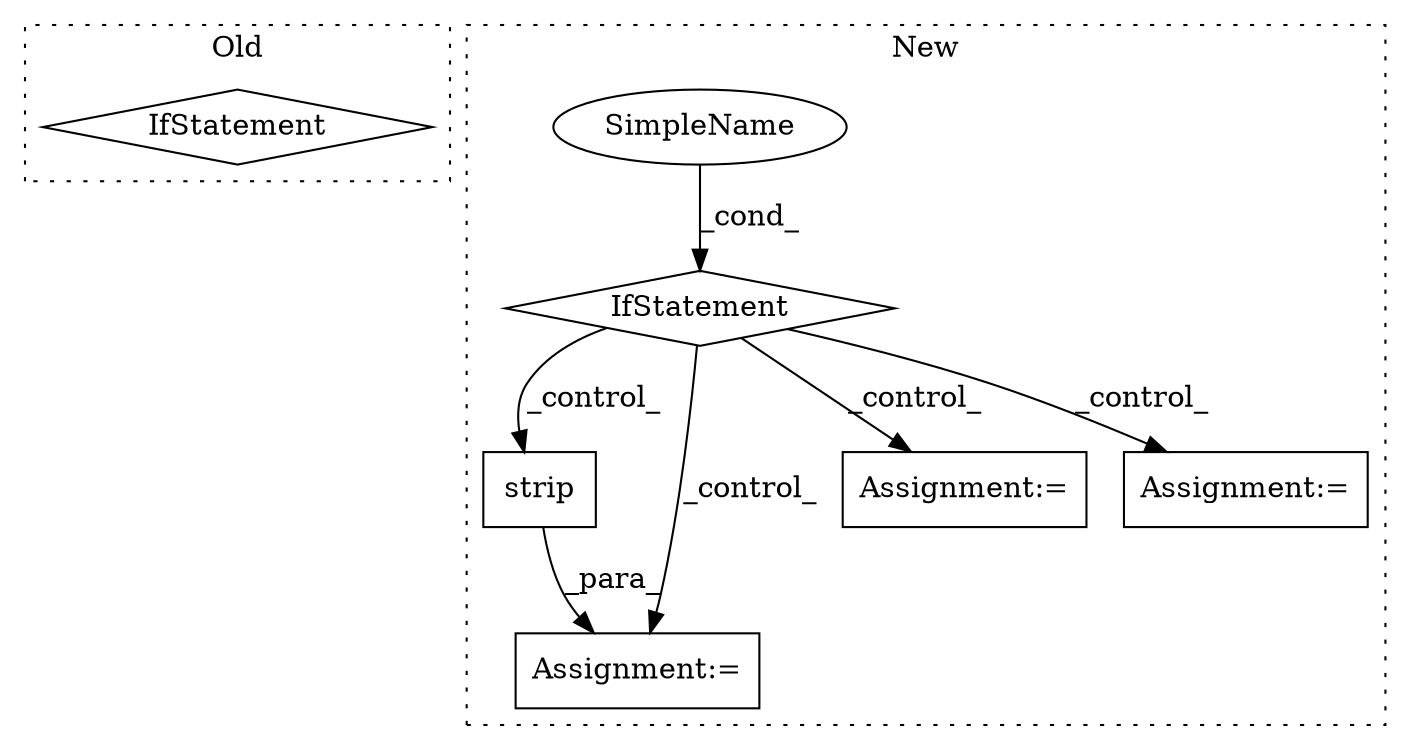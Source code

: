 digraph G {
subgraph cluster0 {
1 [label="IfStatement" a="25" s="9293,9305" l="4,2" shape="diamond"];
label = "Old";
style="dotted";
}
subgraph cluster1 {
2 [label="strip" a="32" s="9911" l="7" shape="box"];
3 [label="Assignment:=" a="7" s="9898" l="1" shape="box"];
4 [label="SimpleName" a="42" s="9636" l="7" shape="ellipse"];
5 [label="IfStatement" a="25" s="9632,9643" l="4,2" shape="diamond"];
6 [label="Assignment:=" a="7" s="9690" l="9" shape="box"];
7 [label="Assignment:=" a="7" s="9827" l="2" shape="box"];
label = "New";
style="dotted";
}
2 -> 3 [label="_para_"];
4 -> 5 [label="_cond_"];
5 -> 6 [label="_control_"];
5 -> 2 [label="_control_"];
5 -> 7 [label="_control_"];
5 -> 3 [label="_control_"];
}